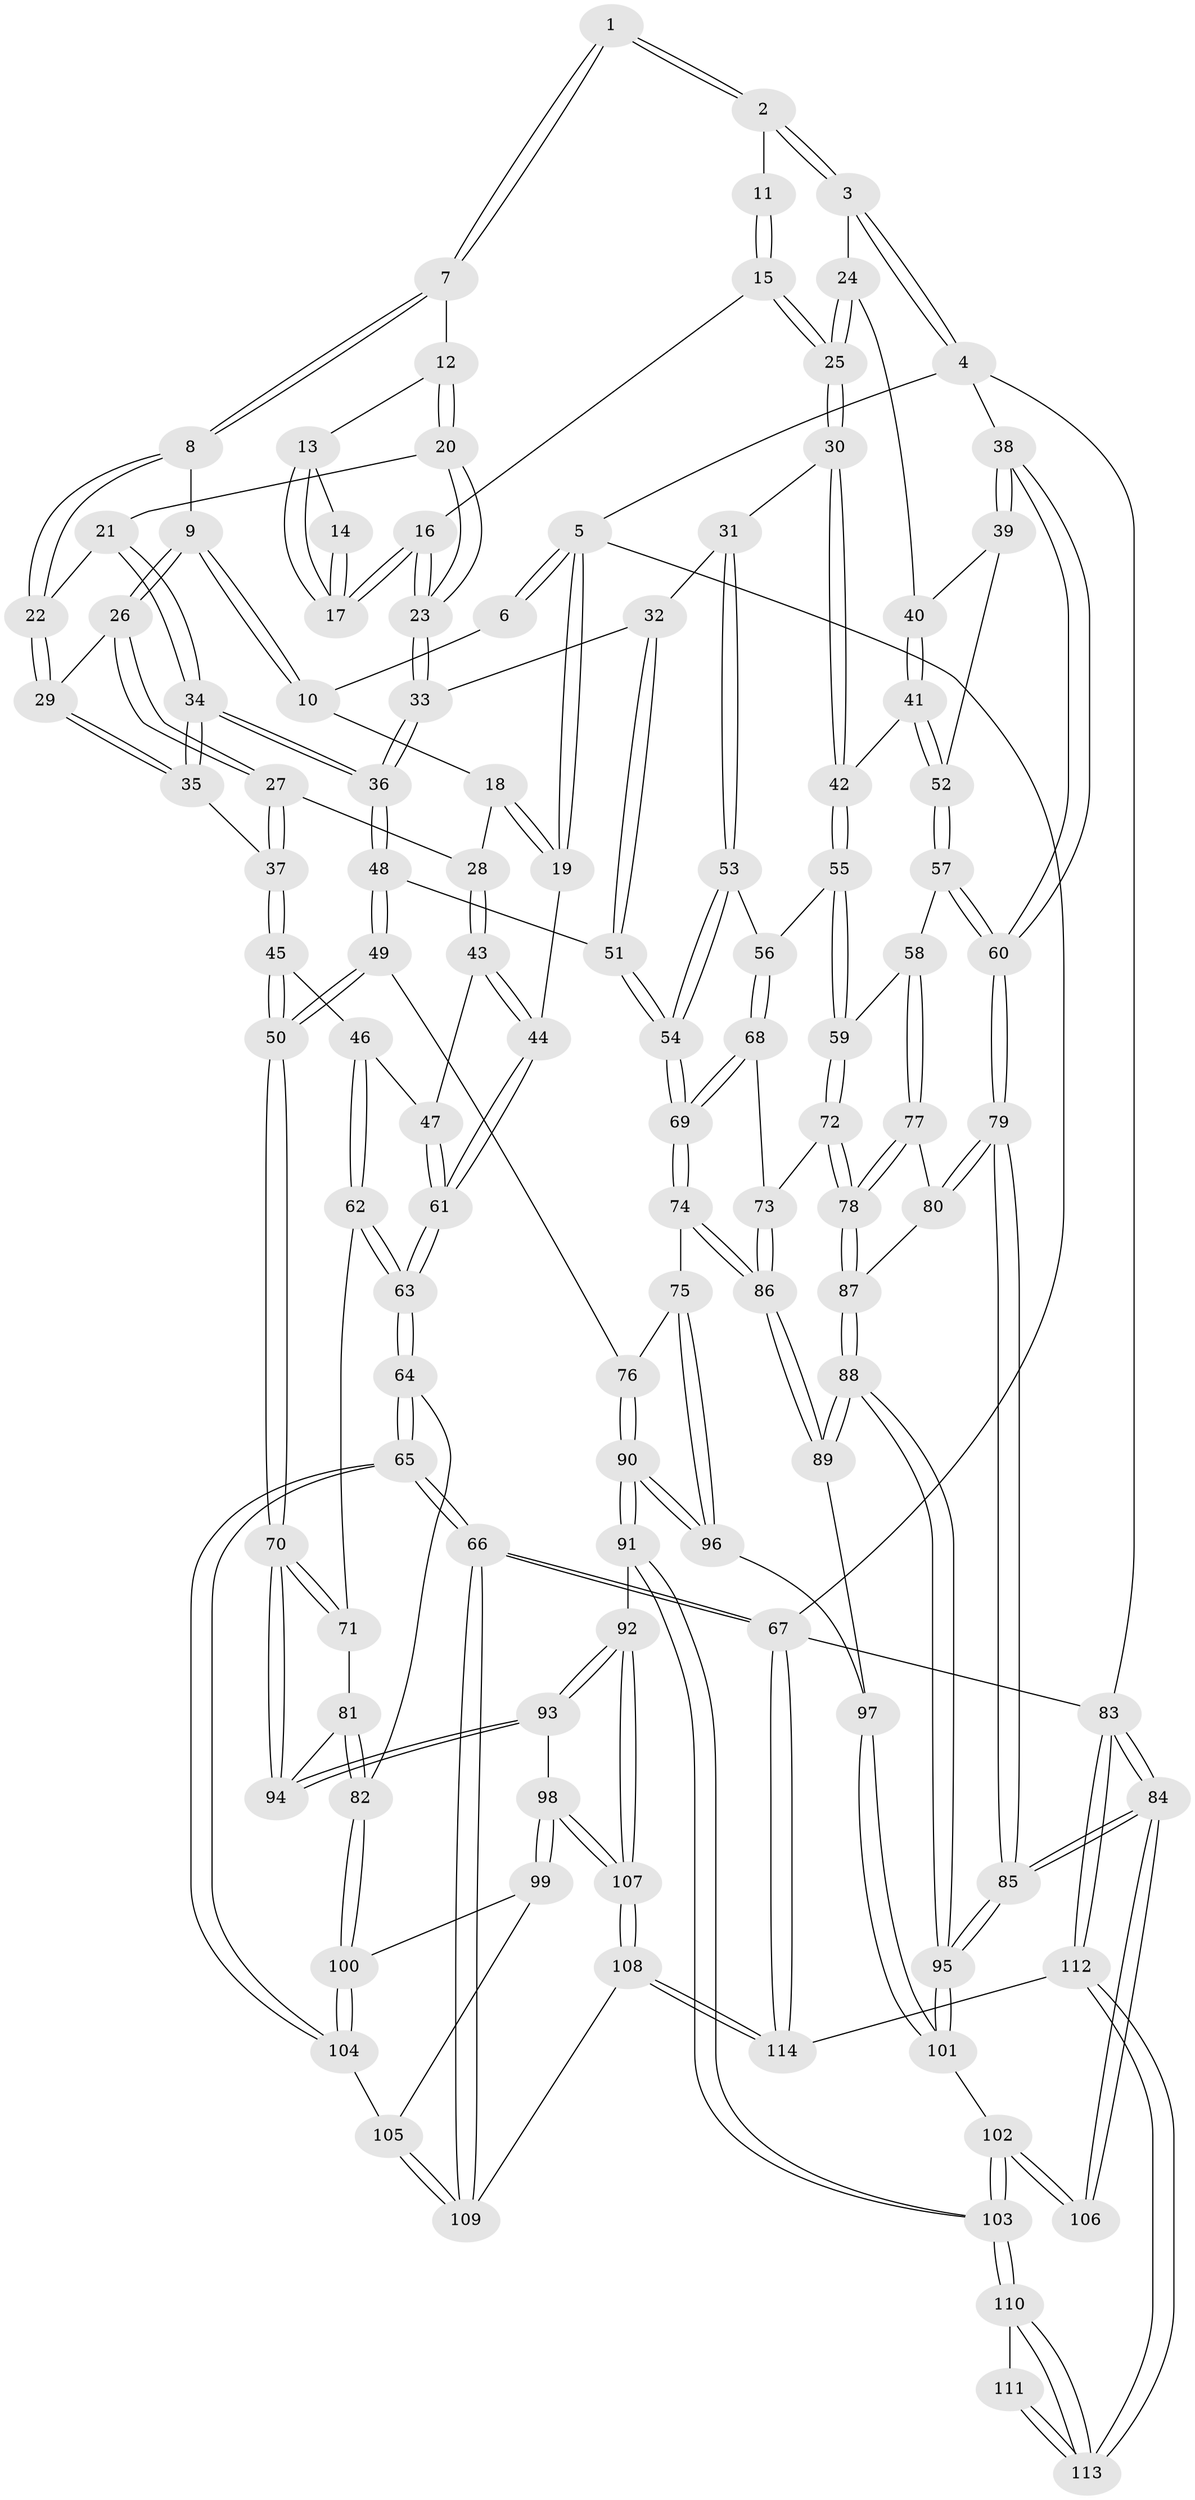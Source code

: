 // coarse degree distribution, {4: 0.4411764705882353, 5: 0.27941176470588236, 7: 0.014705882352941176, 3: 0.16176470588235295, 1: 0.014705882352941176, 6: 0.07352941176470588, 2: 0.014705882352941176}
// Generated by graph-tools (version 1.1) at 2025/42/03/06/25 10:42:34]
// undirected, 114 vertices, 282 edges
graph export_dot {
graph [start="1"]
  node [color=gray90,style=filled];
  1 [pos="+0.53859886626863+0"];
  2 [pos="+0.8318327256749656+0"];
  3 [pos="+0.8357127403034137+0"];
  4 [pos="+1+0"];
  5 [pos="+0+0"];
  6 [pos="+0.23298802164268168+0"];
  7 [pos="+0.5150843316939001+0"];
  8 [pos="+0.37842899640340255+0.11780487619890126"];
  9 [pos="+0.2910978453994912+0.08872618116364976"];
  10 [pos="+0.2378875893733069+0"];
  11 [pos="+0.6686170099269038+0.03808337572110905"];
  12 [pos="+0.5255767260401358+0"];
  13 [pos="+0.5572532144833525+0.04213529155217112"];
  14 [pos="+0.6233490808868355+0.0686003311523713"];
  15 [pos="+0.6310174699496015+0.1480744295456835"];
  16 [pos="+0.6187700694136824+0.14705596527374698"];
  17 [pos="+0.6129540924089742+0.1344601292986746"];
  18 [pos="+0.11249405766782918+0.0995091736580217"];
  19 [pos="+0+0"];
  20 [pos="+0.5059810458803096+0.14716242097514817"];
  21 [pos="+0.425830355717269+0.1589700133675461"];
  22 [pos="+0.3870296558171777+0.1300696024671984"];
  23 [pos="+0.553707111918002+0.18215334030559552"];
  24 [pos="+0.7828734326236032+0.1738832047223469"];
  25 [pos="+0.7569685824136347+0.2064818852748492"];
  26 [pos="+0.23720445457212377+0.16600724836206535"];
  27 [pos="+0.21423802198888467+0.18910155496780018"];
  28 [pos="+0.16739396660116965+0.21151792112117032"];
  29 [pos="+0.3453257796516953+0.2215507457825584"];
  30 [pos="+0.7478811542031685+0.27257464924542263"];
  31 [pos="+0.7036050017952987+0.3061442419227992"];
  32 [pos="+0.6407508319688999+0.299429895542006"];
  33 [pos="+0.5459280028707925+0.2591928020896313"];
  34 [pos="+0.4385900531287806+0.2986904554231176"];
  35 [pos="+0.35216136388856284+0.29031185100070045"];
  36 [pos="+0.4598289235701861+0.3147052151703622"];
  37 [pos="+0.34408229880134955+0.29312629100218746"];
  38 [pos="+1+0.15329920433943708"];
  39 [pos="+1+0.18480911759329877"];
  40 [pos="+0.935822014893736+0.19240301839900711"];
  41 [pos="+0.8549556292103555+0.34981699015136697"];
  42 [pos="+0.8324339947265008+0.3409505387815482"];
  43 [pos="+0.15399420400435057+0.23249224267310467"];
  44 [pos="+0+0.12833383925272354"];
  45 [pos="+0.24809069838034856+0.3938518580348813"];
  46 [pos="+0.15605537060186261+0.3568999809371388"];
  47 [pos="+0.15057677065235692+0.348307402570409"];
  48 [pos="+0.476345168738215+0.4273391813525179"];
  49 [pos="+0.3734977174397833+0.5093609731543373"];
  50 [pos="+0.33368547263213977+0.5172375165879968"];
  51 [pos="+0.5024309708625379+0.4344210941870042"];
  52 [pos="+0.85917108433279+0.35216245724419487"];
  53 [pos="+0.6784787066036296+0.4054454882111729"];
  54 [pos="+0.5436356028360237+0.45539691661821013"];
  55 [pos="+0.7712066853357279+0.4619287428737403"];
  56 [pos="+0.6990930962007174+0.44143624889607413"];
  57 [pos="+0.9063361077475722+0.4201805939520786"];
  58 [pos="+0.9016504637886009+0.4730549204918537"];
  59 [pos="+0.8003669034831169+0.4999188657906472"];
  60 [pos="+1+0.3190348301110638"];
  61 [pos="+0+0.3488572773430041"];
  62 [pos="+0.10567085807223268+0.46830792870588284"];
  63 [pos="+0+0.5581597188248265"];
  64 [pos="+0+0.5867957510343733"];
  65 [pos="+0+0.7788495865329408"];
  66 [pos="+0+1"];
  67 [pos="+0+1"];
  68 [pos="+0.6907880164076781+0.48578280111575023"];
  69 [pos="+0.6018384185987274+0.5659259948340704"];
  70 [pos="+0.32509029319964666+0.5304704077284552"];
  71 [pos="+0.12890644370404605+0.5218628469455251"];
  72 [pos="+0.7781243907544367+0.5523697584443903"];
  73 [pos="+0.7541625934634452+0.5719917424798477"];
  74 [pos="+0.6037023450123244+0.5864579093205372"];
  75 [pos="+0.595426627812687+0.5956840522936756"];
  76 [pos="+0.4401967894617653+0.5748459761762603"];
  77 [pos="+0.9104024414889402+0.4874866907764749"];
  78 [pos="+0.879106518082463+0.5910638485669631"];
  79 [pos="+1+0.5896764622801531"];
  80 [pos="+1+0.5472668997532046"];
  81 [pos="+0.11897679458043849+0.5941642355202756"];
  82 [pos="+0.08329606005192298+0.6400781851484386"];
  83 [pos="+1+1"];
  84 [pos="+1+1"];
  85 [pos="+1+1"];
  86 [pos="+0.7283518603775312+0.6225993491318671"];
  87 [pos="+0.8876793989999372+0.6226182575698455"];
  88 [pos="+0.8742882165012829+0.7827280767776168"];
  89 [pos="+0.7439853018637871+0.6591887130773059"];
  90 [pos="+0.49701830368794964+0.7390139764551441"];
  91 [pos="+0.4568281677636468+0.8140142331604281"];
  92 [pos="+0.4403832257868531+0.8109803439128773"];
  93 [pos="+0.29166512608693157+0.7579142450666015"];
  94 [pos="+0.3035057129289538+0.5884161695108133"];
  95 [pos="+0.90253169160312+0.841731657883653"];
  96 [pos="+0.5589197509434556+0.6854038736801594"];
  97 [pos="+0.6508360903041935+0.72086591575777"];
  98 [pos="+0.2532803106739916+0.7753829504718184"];
  99 [pos="+0.19090899370019693+0.7775648642893064"];
  100 [pos="+0.15611496532664895+0.7471310904925562"];
  101 [pos="+0.6677308450751394+0.8171165991706425"];
  102 [pos="+0.6071615544275994+0.8403056298385254"];
  103 [pos="+0.4712661810387353+0.8322319927706919"];
  104 [pos="+0+0.7738850204268318"];
  105 [pos="+0.15306540930580312+0.818983610532971"];
  106 [pos="+0.6545255056803119+0.9396383709235495"];
  107 [pos="+0.2569047497190787+1"];
  108 [pos="+0.255784749303894+1"];
  109 [pos="+0.12138085511252952+0.8614296889095442"];
  110 [pos="+0.47867442758790035+0.8946849343375624"];
  111 [pos="+0.631587218887067+0.9480749709163768"];
  112 [pos="+0.47867908708777257+1"];
  113 [pos="+0.4855795161165941+1"];
  114 [pos="+0.249118094902401+1"];
  1 -- 2;
  1 -- 2;
  1 -- 7;
  1 -- 7;
  2 -- 3;
  2 -- 3;
  2 -- 11;
  3 -- 4;
  3 -- 4;
  3 -- 24;
  4 -- 5;
  4 -- 38;
  4 -- 83;
  5 -- 6;
  5 -- 6;
  5 -- 19;
  5 -- 19;
  5 -- 67;
  6 -- 10;
  7 -- 8;
  7 -- 8;
  7 -- 12;
  8 -- 9;
  8 -- 22;
  8 -- 22;
  9 -- 10;
  9 -- 10;
  9 -- 26;
  9 -- 26;
  10 -- 18;
  11 -- 15;
  11 -- 15;
  12 -- 13;
  12 -- 20;
  12 -- 20;
  13 -- 14;
  13 -- 17;
  13 -- 17;
  14 -- 17;
  14 -- 17;
  15 -- 16;
  15 -- 25;
  15 -- 25;
  16 -- 17;
  16 -- 17;
  16 -- 23;
  16 -- 23;
  18 -- 19;
  18 -- 19;
  18 -- 28;
  19 -- 44;
  20 -- 21;
  20 -- 23;
  20 -- 23;
  21 -- 22;
  21 -- 34;
  21 -- 34;
  22 -- 29;
  22 -- 29;
  23 -- 33;
  23 -- 33;
  24 -- 25;
  24 -- 25;
  24 -- 40;
  25 -- 30;
  25 -- 30;
  26 -- 27;
  26 -- 27;
  26 -- 29;
  27 -- 28;
  27 -- 37;
  27 -- 37;
  28 -- 43;
  28 -- 43;
  29 -- 35;
  29 -- 35;
  30 -- 31;
  30 -- 42;
  30 -- 42;
  31 -- 32;
  31 -- 53;
  31 -- 53;
  32 -- 33;
  32 -- 51;
  32 -- 51;
  33 -- 36;
  33 -- 36;
  34 -- 35;
  34 -- 35;
  34 -- 36;
  34 -- 36;
  35 -- 37;
  36 -- 48;
  36 -- 48;
  37 -- 45;
  37 -- 45;
  38 -- 39;
  38 -- 39;
  38 -- 60;
  38 -- 60;
  39 -- 40;
  39 -- 52;
  40 -- 41;
  40 -- 41;
  41 -- 42;
  41 -- 52;
  41 -- 52;
  42 -- 55;
  42 -- 55;
  43 -- 44;
  43 -- 44;
  43 -- 47;
  44 -- 61;
  44 -- 61;
  45 -- 46;
  45 -- 50;
  45 -- 50;
  46 -- 47;
  46 -- 62;
  46 -- 62;
  47 -- 61;
  47 -- 61;
  48 -- 49;
  48 -- 49;
  48 -- 51;
  49 -- 50;
  49 -- 50;
  49 -- 76;
  50 -- 70;
  50 -- 70;
  51 -- 54;
  51 -- 54;
  52 -- 57;
  52 -- 57;
  53 -- 54;
  53 -- 54;
  53 -- 56;
  54 -- 69;
  54 -- 69;
  55 -- 56;
  55 -- 59;
  55 -- 59;
  56 -- 68;
  56 -- 68;
  57 -- 58;
  57 -- 60;
  57 -- 60;
  58 -- 59;
  58 -- 77;
  58 -- 77;
  59 -- 72;
  59 -- 72;
  60 -- 79;
  60 -- 79;
  61 -- 63;
  61 -- 63;
  62 -- 63;
  62 -- 63;
  62 -- 71;
  63 -- 64;
  63 -- 64;
  64 -- 65;
  64 -- 65;
  64 -- 82;
  65 -- 66;
  65 -- 66;
  65 -- 104;
  65 -- 104;
  66 -- 67;
  66 -- 67;
  66 -- 109;
  66 -- 109;
  67 -- 114;
  67 -- 114;
  67 -- 83;
  68 -- 69;
  68 -- 69;
  68 -- 73;
  69 -- 74;
  69 -- 74;
  70 -- 71;
  70 -- 71;
  70 -- 94;
  70 -- 94;
  71 -- 81;
  72 -- 73;
  72 -- 78;
  72 -- 78;
  73 -- 86;
  73 -- 86;
  74 -- 75;
  74 -- 86;
  74 -- 86;
  75 -- 76;
  75 -- 96;
  75 -- 96;
  76 -- 90;
  76 -- 90;
  77 -- 78;
  77 -- 78;
  77 -- 80;
  78 -- 87;
  78 -- 87;
  79 -- 80;
  79 -- 80;
  79 -- 85;
  79 -- 85;
  80 -- 87;
  81 -- 82;
  81 -- 82;
  81 -- 94;
  82 -- 100;
  82 -- 100;
  83 -- 84;
  83 -- 84;
  83 -- 112;
  83 -- 112;
  84 -- 85;
  84 -- 85;
  84 -- 106;
  84 -- 106;
  85 -- 95;
  85 -- 95;
  86 -- 89;
  86 -- 89;
  87 -- 88;
  87 -- 88;
  88 -- 89;
  88 -- 89;
  88 -- 95;
  88 -- 95;
  89 -- 97;
  90 -- 91;
  90 -- 91;
  90 -- 96;
  90 -- 96;
  91 -- 92;
  91 -- 103;
  91 -- 103;
  92 -- 93;
  92 -- 93;
  92 -- 107;
  92 -- 107;
  93 -- 94;
  93 -- 94;
  93 -- 98;
  95 -- 101;
  95 -- 101;
  96 -- 97;
  97 -- 101;
  97 -- 101;
  98 -- 99;
  98 -- 99;
  98 -- 107;
  98 -- 107;
  99 -- 100;
  99 -- 105;
  100 -- 104;
  100 -- 104;
  101 -- 102;
  102 -- 103;
  102 -- 103;
  102 -- 106;
  102 -- 106;
  103 -- 110;
  103 -- 110;
  104 -- 105;
  105 -- 109;
  105 -- 109;
  107 -- 108;
  107 -- 108;
  108 -- 109;
  108 -- 114;
  108 -- 114;
  110 -- 111;
  110 -- 113;
  110 -- 113;
  111 -- 113;
  111 -- 113;
  112 -- 113;
  112 -- 113;
  112 -- 114;
}
